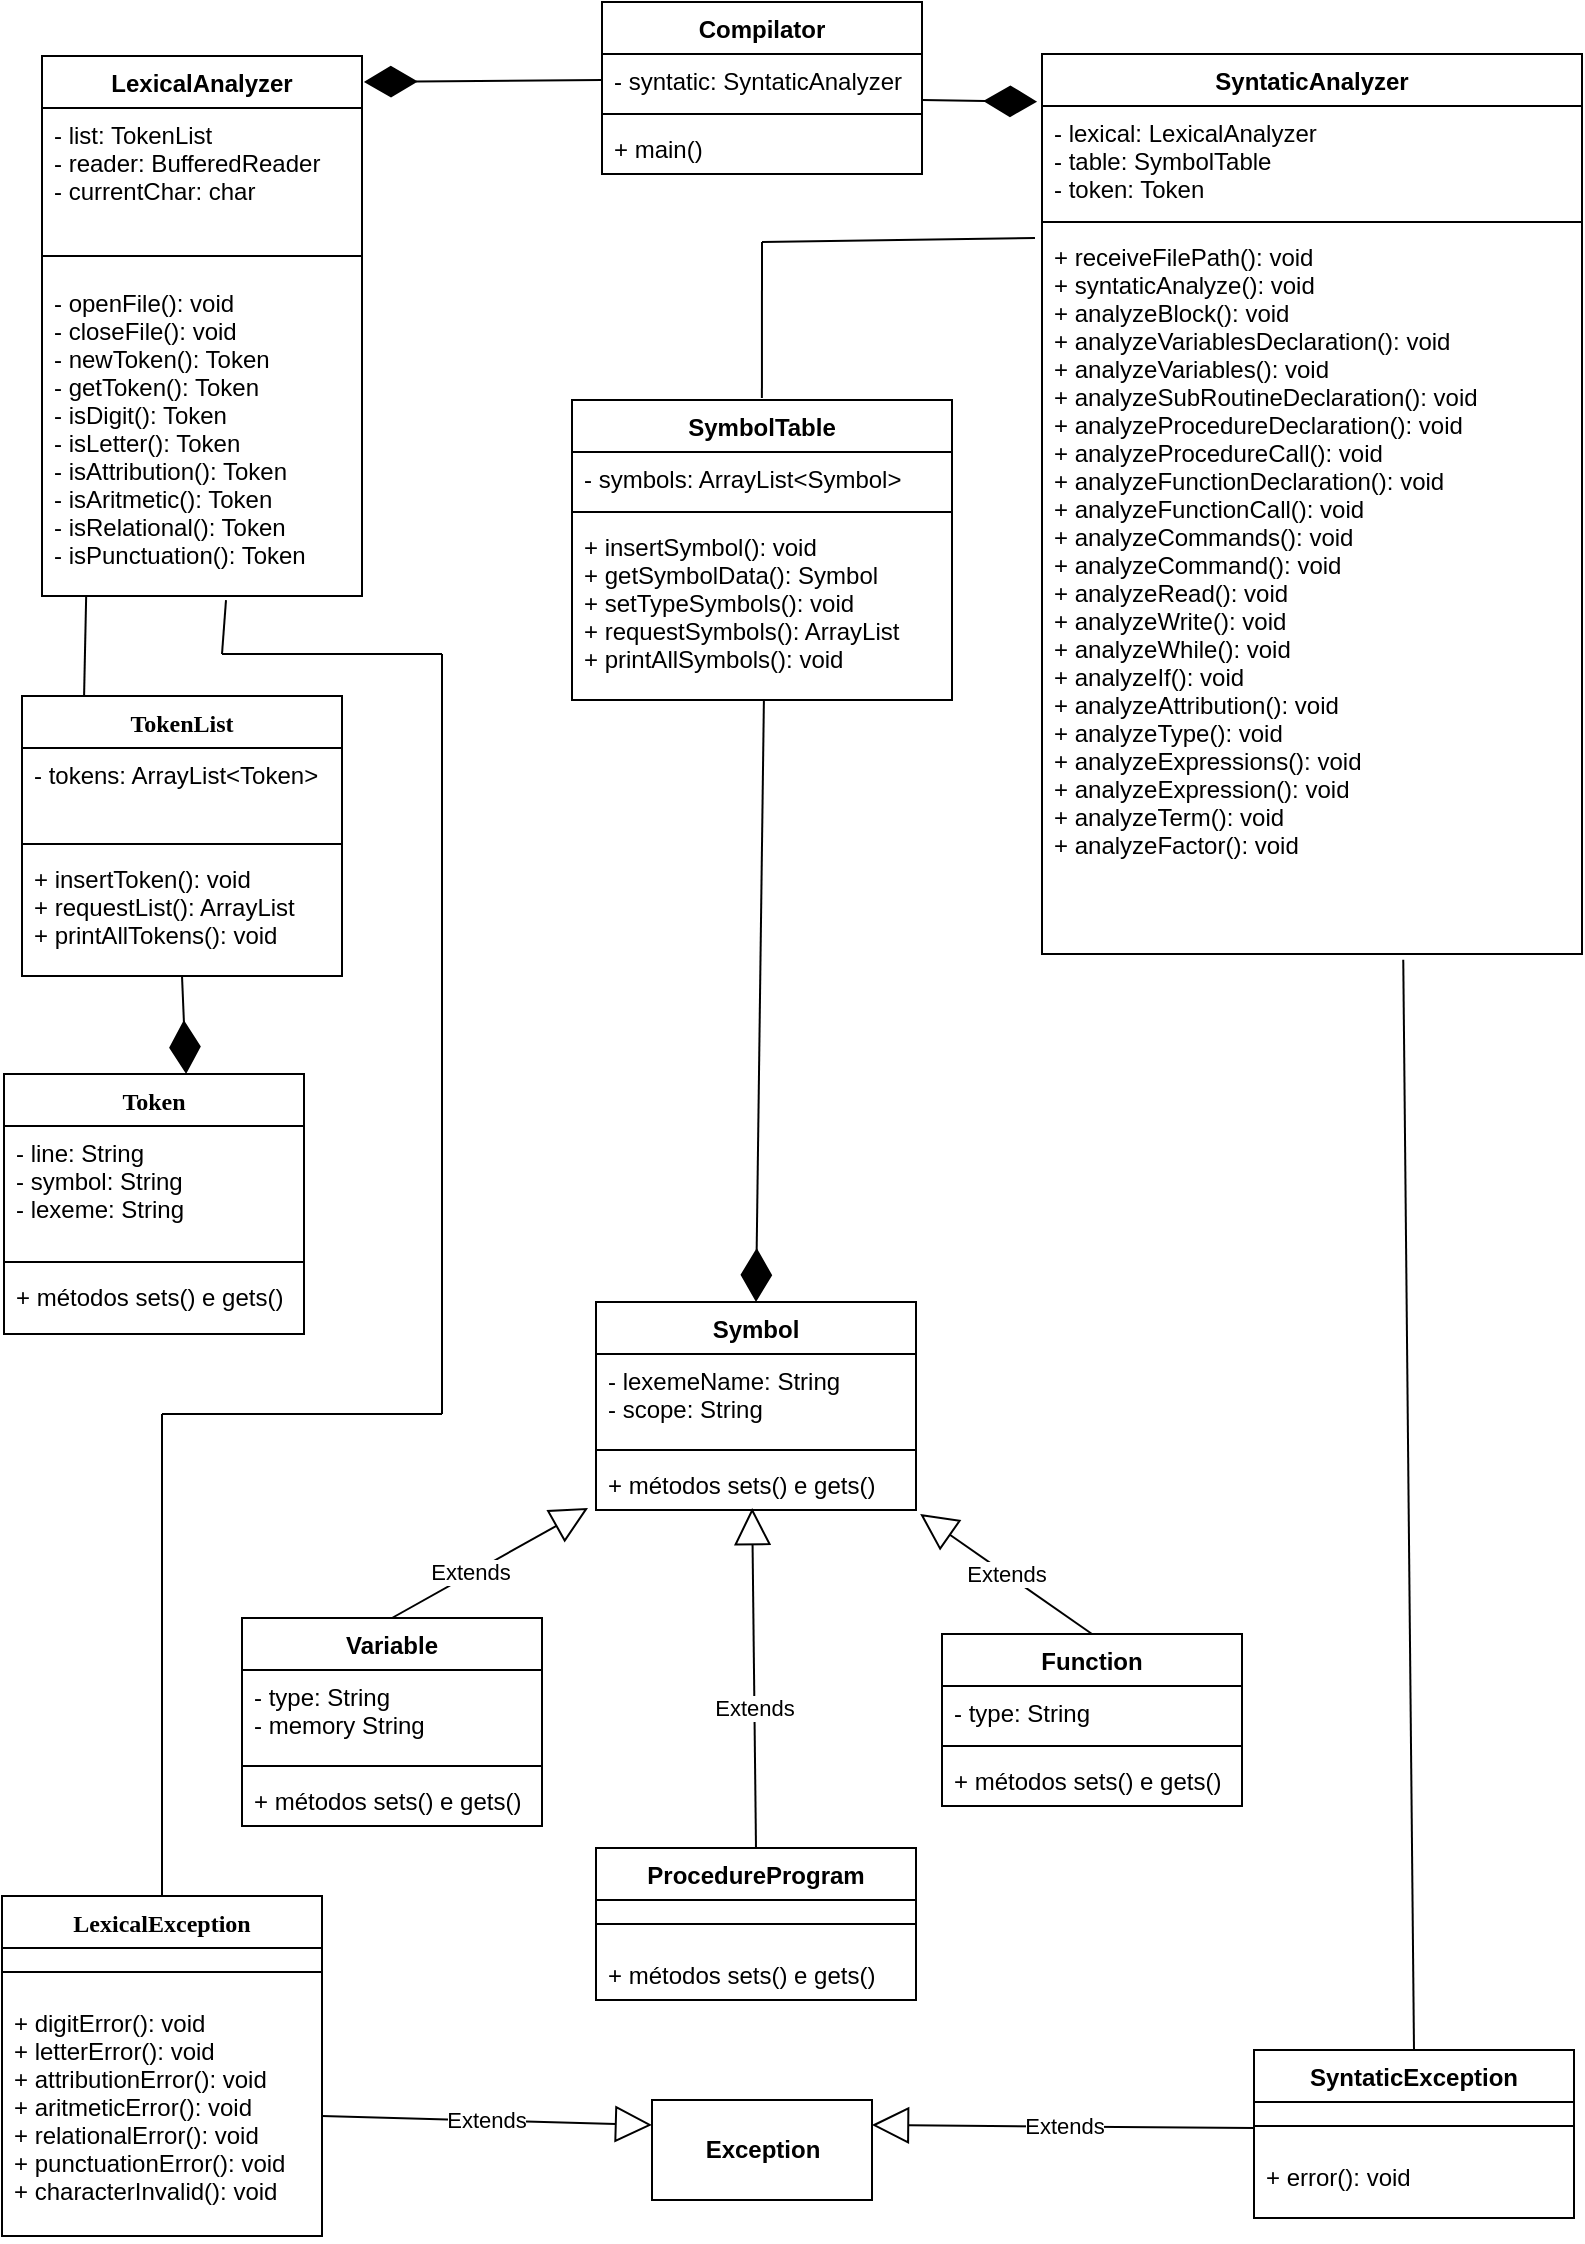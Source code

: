 <mxfile version="12.0.3" type="google" pages="1"><diagram id="2TDwrt6tPFfbkVCvWJ1h" name="Page-1"><mxGraphModel dx="1408" dy="780" grid="1" gridSize="10" guides="1" tooltips="1" connect="1" arrows="1" fold="1" page="1" pageScale="1" pageWidth="827" pageHeight="1169" math="0" shadow="0"><root><mxCell id="0"/><mxCell id="1" parent="0"/><mxCell id="0FzWUgutlJiLsOhfy9-G-1" value="Compilator" style="swimlane;fontStyle=1;align=center;verticalAlign=top;childLayout=stackLayout;horizontal=1;startSize=26;horizontalStack=0;resizeParent=1;resizeParentMax=0;resizeLast=0;collapsible=1;marginBottom=0;" parent="1" vertex="1"><mxGeometry x="320" y="20" width="160" height="86" as="geometry"/></mxCell><mxCell id="0FzWUgutlJiLsOhfy9-G-2" value="- syntatic: SyntaticAnalyzer" style="text;strokeColor=none;fillColor=none;align=left;verticalAlign=top;spacingLeft=4;spacingRight=4;overflow=hidden;rotatable=0;points=[[0,0.5],[1,0.5]];portConstraint=eastwest;" parent="0FzWUgutlJiLsOhfy9-G-1" vertex="1"><mxGeometry y="26" width="160" height="26" as="geometry"/></mxCell><mxCell id="0FzWUgutlJiLsOhfy9-G-3" value="" style="line;strokeWidth=1;fillColor=none;align=left;verticalAlign=middle;spacingTop=-1;spacingLeft=3;spacingRight=3;rotatable=0;labelPosition=right;points=[];portConstraint=eastwest;" parent="0FzWUgutlJiLsOhfy9-G-1" vertex="1"><mxGeometry y="52" width="160" height="8" as="geometry"/></mxCell><mxCell id="0FzWUgutlJiLsOhfy9-G-4" value="+ main()" style="text;strokeColor=none;fillColor=none;align=left;verticalAlign=top;spacingLeft=4;spacingRight=4;overflow=hidden;rotatable=0;points=[[0,0.5],[1,0.5]];portConstraint=eastwest;" parent="0FzWUgutlJiLsOhfy9-G-1" vertex="1"><mxGeometry y="60" width="160" height="26" as="geometry"/></mxCell><mxCell id="0FzWUgutlJiLsOhfy9-G-6" value="SyntaticAnalyzer" style="swimlane;fontStyle=1;align=center;verticalAlign=top;childLayout=stackLayout;horizontal=1;startSize=26;horizontalStack=0;resizeParent=1;resizeParentMax=0;resizeLast=0;collapsible=1;marginBottom=0;" parent="1" vertex="1"><mxGeometry x="540" y="46" width="270" height="450" as="geometry"/></mxCell><mxCell id="0FzWUgutlJiLsOhfy9-G-7" value="- lexical: LexicalAnalyzer&#10;- table: SymbolTable&#10;- token: Token&#10;" style="text;strokeColor=none;fillColor=none;align=left;verticalAlign=top;spacingLeft=4;spacingRight=4;overflow=hidden;rotatable=0;points=[[0,0.5],[1,0.5]];portConstraint=eastwest;" parent="0FzWUgutlJiLsOhfy9-G-6" vertex="1"><mxGeometry y="26" width="270" height="54" as="geometry"/></mxCell><mxCell id="0FzWUgutlJiLsOhfy9-G-8" value="" style="line;strokeWidth=1;fillColor=none;align=left;verticalAlign=middle;spacingTop=-1;spacingLeft=3;spacingRight=3;rotatable=0;labelPosition=right;points=[];portConstraint=eastwest;" parent="0FzWUgutlJiLsOhfy9-G-6" vertex="1"><mxGeometry y="80" width="270" height="8" as="geometry"/></mxCell><mxCell id="0FzWUgutlJiLsOhfy9-G-9" value="+ receiveFilePath(): void&#10;+ syntaticAnalyze(): void&#10;+ analyzeBlock(): void&#10;+ analyzeVariablesDeclaration(): void&#10;+ analyzeVariables(): void&#10;+ analyzeSubRoutineDeclaration(): void&#10;+ analyzeProcedureDeclaration(): void&#10;+ analyzeProcedureCall(): void&#10;+ analyzeFunctionDeclaration(): void &#10;+ analyzeFunctionCall(): void &#10;+ analyzeCommands(): void&#10;+ analyzeCommand(): void&#10;+ analyzeRead(): void&#10;+ analyzeWrite(): void&#10;+ analyzeWhile(): void&#10;+ analyzeIf(): void&#10;+ analyzeAttribution(): void&#10;+ analyzeType(): void&#10;+ analyzeExpressions(): void&#10;+ analyzeExpression(): void&#10;+ analyzeTerm(): void&#10;+ analyzeFactor(): void&#10;" style="text;strokeColor=none;fillColor=none;align=left;verticalAlign=top;spacingLeft=4;spacingRight=4;overflow=hidden;rotatable=0;points=[[0,0.5],[1,0.5]];portConstraint=eastwest;" parent="0FzWUgutlJiLsOhfy9-G-6" vertex="1"><mxGeometry y="88" width="270" height="362" as="geometry"/></mxCell><mxCell id="0FzWUgutlJiLsOhfy9-G-10" value="" style="endArrow=diamondThin;endFill=1;endSize=24;html=1;exitX=0;exitY=0.5;exitDx=0;exitDy=0;entryX=1.006;entryY=0.048;entryDx=0;entryDy=0;entryPerimeter=0;" parent="1" source="0FzWUgutlJiLsOhfy9-G-2" target="0FzWUgutlJiLsOhfy9-G-11" edge="1"><mxGeometry width="160" relative="1" as="geometry"><mxPoint x="20" y="66" as="sourcePoint"/><mxPoint x="180" y="66" as="targetPoint"/></mxGeometry></mxCell><mxCell id="0FzWUgutlJiLsOhfy9-G-11" value="LexicalAnalyzer" style="swimlane;fontStyle=1;align=center;verticalAlign=top;childLayout=stackLayout;horizontal=1;startSize=26;horizontalStack=0;resizeParent=1;resizeParentMax=0;resizeLast=0;collapsible=1;marginBottom=0;" parent="1" vertex="1"><mxGeometry x="40" y="47" width="160" height="270" as="geometry"/></mxCell><mxCell id="0FzWUgutlJiLsOhfy9-G-12" value="- list: TokenList&#10;- reader: BufferedReader&#10;- currentChar: char" style="text;strokeColor=none;fillColor=none;align=left;verticalAlign=top;spacingLeft=4;spacingRight=4;overflow=hidden;rotatable=0;points=[[0,0.5],[1,0.5]];portConstraint=eastwest;" parent="0FzWUgutlJiLsOhfy9-G-11" vertex="1"><mxGeometry y="26" width="160" height="64" as="geometry"/></mxCell><mxCell id="0FzWUgutlJiLsOhfy9-G-13" value="" style="line;strokeWidth=1;fillColor=none;align=left;verticalAlign=middle;spacingTop=-1;spacingLeft=3;spacingRight=3;rotatable=0;labelPosition=right;points=[];portConstraint=eastwest;" parent="0FzWUgutlJiLsOhfy9-G-11" vertex="1"><mxGeometry y="90" width="160" height="20" as="geometry"/></mxCell><mxCell id="0FzWUgutlJiLsOhfy9-G-14" value="- openFile(): void&#10;- closeFile(): void&#10;- newToken(): Token&#10;- getToken(): Token&#10;- isDigit(): Token&#10;- isLetter(): Token&#10;- isAttribution(): Token&#10;- isAritmetic(): Token&#10;- isRelational(): Token&#10;- isPunctuation(): Token" style="text;strokeColor=none;fillColor=none;align=left;verticalAlign=top;spacingLeft=4;spacingRight=4;overflow=hidden;rotatable=0;points=[[0,0.5],[1,0.5]];portConstraint=eastwest;" parent="0FzWUgutlJiLsOhfy9-G-11" vertex="1"><mxGeometry y="110" width="160" height="160" as="geometry"/></mxCell><mxCell id="0FzWUgutlJiLsOhfy9-G-15" value="TokenList" style="swimlane;fontStyle=1;align=center;verticalAlign=top;childLayout=stackLayout;horizontal=1;startSize=26;horizontalStack=0;resizeParent=1;resizeParentMax=0;resizeLast=0;collapsible=1;marginBottom=0;fontFamily=Verdana;" parent="1" vertex="1"><mxGeometry x="30" y="367" width="160" height="140" as="geometry"/></mxCell><mxCell id="0FzWUgutlJiLsOhfy9-G-16" value="- tokens: ArrayList&lt;Token&gt;" style="text;strokeColor=none;fillColor=none;align=left;verticalAlign=top;spacingLeft=4;spacingRight=4;overflow=hidden;rotatable=0;points=[[0,0.5],[1,0.5]];portConstraint=eastwest;" parent="0FzWUgutlJiLsOhfy9-G-15" vertex="1"><mxGeometry y="26" width="160" height="44" as="geometry"/></mxCell><mxCell id="0FzWUgutlJiLsOhfy9-G-17" value="" style="line;strokeWidth=1;fillColor=none;align=left;verticalAlign=middle;spacingTop=-1;spacingLeft=3;spacingRight=3;rotatable=0;labelPosition=right;points=[];portConstraint=eastwest;" parent="0FzWUgutlJiLsOhfy9-G-15" vertex="1"><mxGeometry y="70" width="160" height="8" as="geometry"/></mxCell><mxCell id="0FzWUgutlJiLsOhfy9-G-18" value="+ insertToken(): void&#10;+ requestList(): ArrayList&#10;+ printAllTokens(): void" style="text;strokeColor=none;fillColor=none;align=left;verticalAlign=top;spacingLeft=4;spacingRight=4;overflow=hidden;rotatable=0;points=[[0,0.5],[1,0.5]];portConstraint=eastwest;" parent="0FzWUgutlJiLsOhfy9-G-15" vertex="1"><mxGeometry y="78" width="160" height="62" as="geometry"/></mxCell><mxCell id="0FzWUgutlJiLsOhfy9-G-19" value="" style="endArrow=none;html=1;exitX=0.194;exitY=0;exitDx=0;exitDy=0;entryX=0.138;entryY=1;entryDx=0;entryDy=0;entryPerimeter=0;exitPerimeter=0;" parent="1" source="0FzWUgutlJiLsOhfy9-G-15" target="0FzWUgutlJiLsOhfy9-G-14" edge="1"><mxGeometry width="50" height="50" relative="1" as="geometry"><mxPoint x="330" y="476" as="sourcePoint"/><mxPoint x="380" y="426" as="targetPoint"/></mxGeometry></mxCell><mxCell id="0FzWUgutlJiLsOhfy9-G-20" value="LexicalException" style="swimlane;fontStyle=1;align=center;verticalAlign=top;childLayout=stackLayout;horizontal=1;startSize=26;horizontalStack=0;resizeParent=1;resizeParentMax=0;resizeLast=0;collapsible=1;marginBottom=0;fontFamily=Verdana;" parent="1" vertex="1"><mxGeometry x="20" y="967" width="160" height="170" as="geometry"/></mxCell><mxCell id="0FzWUgutlJiLsOhfy9-G-21" value="" style="line;strokeWidth=1;fillColor=none;align=left;verticalAlign=middle;spacingTop=-1;spacingLeft=3;spacingRight=3;rotatable=0;labelPosition=right;points=[];portConstraint=eastwest;" parent="0FzWUgutlJiLsOhfy9-G-20" vertex="1"><mxGeometry y="26" width="160" height="24" as="geometry"/></mxCell><mxCell id="0FzWUgutlJiLsOhfy9-G-22" value="+ digitError(): void&#10;+ letterError(): void&#10;+ attributionError(): void&#10;+ aritmeticError(): void&#10;+ relationalError(): void&#10;+ punctuationError(): void&#10;+ characterInvalid(): void" style="text;strokeColor=none;fillColor=none;align=left;verticalAlign=top;spacingLeft=4;spacingRight=4;overflow=hidden;rotatable=0;points=[[0,0.5],[1,0.5]];portConstraint=eastwest;" parent="0FzWUgutlJiLsOhfy9-G-20" vertex="1"><mxGeometry y="50" width="160" height="120" as="geometry"/></mxCell><mxCell id="0FzWUgutlJiLsOhfy9-G-23" value="Token" style="swimlane;fontStyle=1;align=center;verticalAlign=top;childLayout=stackLayout;horizontal=1;startSize=26;horizontalStack=0;resizeParent=1;resizeParentMax=0;resizeLast=0;collapsible=1;marginBottom=0;fontFamily=Verdana;" parent="1" vertex="1"><mxGeometry x="21" y="556" width="150" height="130" as="geometry"/></mxCell><mxCell id="0FzWUgutlJiLsOhfy9-G-24" value="- line: String&#10;- symbol: String&#10;- lexeme: String" style="text;strokeColor=none;fillColor=none;align=left;verticalAlign=top;spacingLeft=4;spacingRight=4;overflow=hidden;rotatable=0;points=[[0,0.5],[1,0.5]];portConstraint=eastwest;" parent="0FzWUgutlJiLsOhfy9-G-23" vertex="1"><mxGeometry y="26" width="150" height="64" as="geometry"/></mxCell><mxCell id="0FzWUgutlJiLsOhfy9-G-25" value="" style="line;strokeWidth=1;fillColor=none;align=left;verticalAlign=middle;spacingTop=-1;spacingLeft=3;spacingRight=3;rotatable=0;labelPosition=right;points=[];portConstraint=eastwest;" parent="0FzWUgutlJiLsOhfy9-G-23" vertex="1"><mxGeometry y="90" width="150" height="8" as="geometry"/></mxCell><mxCell id="0FzWUgutlJiLsOhfy9-G-26" value="+ métodos sets() e gets()" style="text;strokeColor=none;fillColor=none;align=left;verticalAlign=top;spacingLeft=4;spacingRight=4;overflow=hidden;rotatable=0;points=[[0,0.5],[1,0.5]];portConstraint=eastwest;" parent="0FzWUgutlJiLsOhfy9-G-23" vertex="1"><mxGeometry y="98" width="150" height="32" as="geometry"/></mxCell><mxCell id="0FzWUgutlJiLsOhfy9-G-27" value="" style="endArrow=diamondThin;endFill=1;endSize=24;html=1;exitX=0.5;exitY=1;exitDx=0;exitDy=0;exitPerimeter=0;entryX=0.607;entryY=0;entryDx=0;entryDy=0;entryPerimeter=0;" parent="1" source="0FzWUgutlJiLsOhfy9-G-18" target="0FzWUgutlJiLsOhfy9-G-23" edge="1"><mxGeometry width="160" relative="1" as="geometry"><mxPoint x="-250" y="656" as="sourcePoint"/><mxPoint x="-90" y="656" as="targetPoint"/></mxGeometry></mxCell><mxCell id="0FzWUgutlJiLsOhfy9-G-28" value="SymbolTable" style="swimlane;fontStyle=1;align=center;verticalAlign=top;childLayout=stackLayout;horizontal=1;startSize=26;horizontalStack=0;resizeParent=1;resizeParentMax=0;resizeLast=0;collapsible=1;marginBottom=0;" parent="1" vertex="1"><mxGeometry x="305" y="219" width="190" height="150" as="geometry"/></mxCell><mxCell id="0FzWUgutlJiLsOhfy9-G-29" value="- symbols: ArrayList&lt;Symbol&gt;" style="text;strokeColor=none;fillColor=none;align=left;verticalAlign=top;spacingLeft=4;spacingRight=4;overflow=hidden;rotatable=0;points=[[0,0.5],[1,0.5]];portConstraint=eastwest;" parent="0FzWUgutlJiLsOhfy9-G-28" vertex="1"><mxGeometry y="26" width="190" height="26" as="geometry"/></mxCell><mxCell id="0FzWUgutlJiLsOhfy9-G-30" value="" style="line;strokeWidth=1;fillColor=none;align=left;verticalAlign=middle;spacingTop=-1;spacingLeft=3;spacingRight=3;rotatable=0;labelPosition=right;points=[];portConstraint=eastwest;" parent="0FzWUgutlJiLsOhfy9-G-28" vertex="1"><mxGeometry y="52" width="190" height="8" as="geometry"/></mxCell><mxCell id="0FzWUgutlJiLsOhfy9-G-31" value="+ insertSymbol(): void&#10;+ getSymbolData(): Symbol&#10;+ setTypeSymbols(): void&#10;+ requestSymbols(): ArrayList&#10;+ printAllSymbols(): void" style="text;strokeColor=none;fillColor=none;align=left;verticalAlign=top;spacingLeft=4;spacingRight=4;overflow=hidden;rotatable=0;points=[[0,0.5],[1,0.5]];portConstraint=eastwest;" parent="0FzWUgutlJiLsOhfy9-G-28" vertex="1"><mxGeometry y="60" width="190" height="90" as="geometry"/></mxCell><mxCell id="0FzWUgutlJiLsOhfy9-G-32" value="Symbol" style="swimlane;fontStyle=1;align=center;verticalAlign=top;childLayout=stackLayout;horizontal=1;startSize=26;horizontalStack=0;resizeParent=1;resizeParentMax=0;resizeLast=0;collapsible=1;marginBottom=0;" parent="1" vertex="1"><mxGeometry x="317" y="670" width="160" height="104" as="geometry"/></mxCell><mxCell id="0FzWUgutlJiLsOhfy9-G-33" value="- lexemeName: String&#10;- scope: String" style="text;strokeColor=none;fillColor=none;align=left;verticalAlign=top;spacingLeft=4;spacingRight=4;overflow=hidden;rotatable=0;points=[[0,0.5],[1,0.5]];portConstraint=eastwest;" parent="0FzWUgutlJiLsOhfy9-G-32" vertex="1"><mxGeometry y="26" width="160" height="44" as="geometry"/></mxCell><mxCell id="0FzWUgutlJiLsOhfy9-G-34" value="" style="line;strokeWidth=1;fillColor=none;align=left;verticalAlign=middle;spacingTop=-1;spacingLeft=3;spacingRight=3;rotatable=0;labelPosition=right;points=[];portConstraint=eastwest;" parent="0FzWUgutlJiLsOhfy9-G-32" vertex="1"><mxGeometry y="70" width="160" height="8" as="geometry"/></mxCell><mxCell id="0FzWUgutlJiLsOhfy9-G-35" value="+ métodos sets() e gets()" style="text;strokeColor=none;fillColor=none;align=left;verticalAlign=top;spacingLeft=4;spacingRight=4;overflow=hidden;rotatable=0;points=[[0,0.5],[1,0.5]];portConstraint=eastwest;" parent="0FzWUgutlJiLsOhfy9-G-32" vertex="1"><mxGeometry y="78" width="160" height="26" as="geometry"/></mxCell><mxCell id="0FzWUgutlJiLsOhfy9-G-36" value="" style="endArrow=diamondThin;endFill=1;endSize=24;html=1;exitX=0.505;exitY=1;exitDx=0;exitDy=0;exitPerimeter=0;entryX=0.5;entryY=0;entryDx=0;entryDy=0;" parent="1" source="0FzWUgutlJiLsOhfy9-G-31" target="0FzWUgutlJiLsOhfy9-G-32" edge="1"><mxGeometry width="160" relative="1" as="geometry"><mxPoint x="190" y="786" as="sourcePoint"/><mxPoint x="350" y="786" as="targetPoint"/></mxGeometry></mxCell><mxCell id="0FzWUgutlJiLsOhfy9-G-37" value="Variable" style="swimlane;fontStyle=1;align=center;verticalAlign=top;childLayout=stackLayout;horizontal=1;startSize=26;horizontalStack=0;resizeParent=1;resizeParentMax=0;resizeLast=0;collapsible=1;marginBottom=0;" parent="1" vertex="1"><mxGeometry x="140" y="828" width="150" height="104" as="geometry"/></mxCell><mxCell id="0FzWUgutlJiLsOhfy9-G-38" value="- type: String&#10;- memory String" style="text;strokeColor=none;fillColor=none;align=left;verticalAlign=top;spacingLeft=4;spacingRight=4;overflow=hidden;rotatable=0;points=[[0,0.5],[1,0.5]];portConstraint=eastwest;" parent="0FzWUgutlJiLsOhfy9-G-37" vertex="1"><mxGeometry y="26" width="150" height="44" as="geometry"/></mxCell><mxCell id="0FzWUgutlJiLsOhfy9-G-39" value="" style="line;strokeWidth=1;fillColor=none;align=left;verticalAlign=middle;spacingTop=-1;spacingLeft=3;spacingRight=3;rotatable=0;labelPosition=right;points=[];portConstraint=eastwest;" parent="0FzWUgutlJiLsOhfy9-G-37" vertex="1"><mxGeometry y="70" width="150" height="8" as="geometry"/></mxCell><mxCell id="0FzWUgutlJiLsOhfy9-G-40" value="+ métodos sets() e gets()" style="text;strokeColor=none;fillColor=none;align=left;verticalAlign=top;spacingLeft=4;spacingRight=4;overflow=hidden;rotatable=0;points=[[0,0.5],[1,0.5]];portConstraint=eastwest;" parent="0FzWUgutlJiLsOhfy9-G-37" vertex="1"><mxGeometry y="78" width="150" height="26" as="geometry"/></mxCell><mxCell id="0FzWUgutlJiLsOhfy9-G-41" value="Extends" style="endArrow=block;endSize=16;endFill=0;html=1;exitX=0.5;exitY=0;exitDx=0;exitDy=0;entryX=-0.025;entryY=0.962;entryDx=0;entryDy=0;entryPerimeter=0;" parent="1" source="0FzWUgutlJiLsOhfy9-G-37" target="0FzWUgutlJiLsOhfy9-G-35" edge="1"><mxGeometry x="-0.212" y="1" width="160" relative="1" as="geometry"><mxPoint x="510" y="996" as="sourcePoint"/><mxPoint x="670" y="996" as="targetPoint"/><mxPoint x="1" as="offset"/></mxGeometry></mxCell><mxCell id="0FzWUgutlJiLsOhfy9-G-42" value="Extends" style="endArrow=block;endSize=16;endFill=0;html=1;exitX=0.5;exitY=0;exitDx=0;exitDy=0;entryX=0.488;entryY=0.962;entryDx=0;entryDy=0;entryPerimeter=0;" parent="1" source="0FzWUgutlJiLsOhfy9-G-48" target="0FzWUgutlJiLsOhfy9-G-35" edge="1"><mxGeometry x="-0.17" width="160" relative="1" as="geometry"><mxPoint x="410" y="960" as="sourcePoint"/><mxPoint x="770" y="906" as="targetPoint"/><mxPoint as="offset"/></mxGeometry></mxCell><mxCell id="0FzWUgutlJiLsOhfy9-G-43" value="Function" style="swimlane;fontStyle=1;align=center;verticalAlign=top;childLayout=stackLayout;horizontal=1;startSize=26;horizontalStack=0;resizeParent=1;resizeParentMax=0;resizeLast=0;collapsible=1;marginBottom=0;" parent="1" vertex="1"><mxGeometry x="490" y="836" width="150" height="86" as="geometry"/></mxCell><mxCell id="0FzWUgutlJiLsOhfy9-G-44" value="- type: String" style="text;strokeColor=none;fillColor=none;align=left;verticalAlign=top;spacingLeft=4;spacingRight=4;overflow=hidden;rotatable=0;points=[[0,0.5],[1,0.5]];portConstraint=eastwest;" parent="0FzWUgutlJiLsOhfy9-G-43" vertex="1"><mxGeometry y="26" width="150" height="26" as="geometry"/></mxCell><mxCell id="0FzWUgutlJiLsOhfy9-G-45" value="" style="line;strokeWidth=1;fillColor=none;align=left;verticalAlign=middle;spacingTop=-1;spacingLeft=3;spacingRight=3;rotatable=0;labelPosition=right;points=[];portConstraint=eastwest;" parent="0FzWUgutlJiLsOhfy9-G-43" vertex="1"><mxGeometry y="52" width="150" height="8" as="geometry"/></mxCell><mxCell id="0FzWUgutlJiLsOhfy9-G-46" value="+ métodos sets() e gets()" style="text;strokeColor=none;fillColor=none;align=left;verticalAlign=top;spacingLeft=4;spacingRight=4;overflow=hidden;rotatable=0;points=[[0,0.5],[1,0.5]];portConstraint=eastwest;" parent="0FzWUgutlJiLsOhfy9-G-43" vertex="1"><mxGeometry y="60" width="150" height="26" as="geometry"/></mxCell><mxCell id="0FzWUgutlJiLsOhfy9-G-47" value="Extends" style="endArrow=block;endSize=16;endFill=0;html=1;exitX=0.5;exitY=0;exitDx=0;exitDy=0;entryX=1.013;entryY=1.077;entryDx=0;entryDy=0;entryPerimeter=0;" parent="1" source="0FzWUgutlJiLsOhfy9-G-43" target="0FzWUgutlJiLsOhfy9-G-35" edge="1"><mxGeometry width="160" relative="1" as="geometry"><mxPoint x="710" y="876" as="sourcePoint"/><mxPoint x="870" y="876" as="targetPoint"/></mxGeometry></mxCell><mxCell id="0FzWUgutlJiLsOhfy9-G-48" value="ProcedureProgram" style="swimlane;fontStyle=1;align=center;verticalAlign=top;childLayout=stackLayout;horizontal=1;startSize=26;horizontalStack=0;resizeParent=1;resizeParentMax=0;resizeLast=0;collapsible=1;marginBottom=0;" parent="1" vertex="1"><mxGeometry x="317" y="943" width="160" height="76" as="geometry"/></mxCell><mxCell id="0FzWUgutlJiLsOhfy9-G-49" value="" style="line;strokeWidth=1;fillColor=none;align=left;verticalAlign=middle;spacingTop=-1;spacingLeft=3;spacingRight=3;rotatable=0;labelPosition=right;points=[];portConstraint=eastwest;" parent="0FzWUgutlJiLsOhfy9-G-48" vertex="1"><mxGeometry y="26" width="160" height="24" as="geometry"/></mxCell><mxCell id="0FzWUgutlJiLsOhfy9-G-50" value="+ métodos sets() e gets()" style="text;strokeColor=none;fillColor=none;align=left;verticalAlign=top;spacingLeft=4;spacingRight=4;overflow=hidden;rotatable=0;points=[[0,0.5],[1,0.5]];portConstraint=eastwest;" parent="0FzWUgutlJiLsOhfy9-G-48" vertex="1"><mxGeometry y="50" width="160" height="26" as="geometry"/></mxCell><mxCell id="0FzWUgutlJiLsOhfy9-G-51" value="" style="endArrow=none;html=1;exitX=0.5;exitY=0;exitDx=0;exitDy=0;" parent="1" source="0FzWUgutlJiLsOhfy9-G-20" edge="1"><mxGeometry width="50" height="50" relative="1" as="geometry"><mxPoint x="30" y="916" as="sourcePoint"/><mxPoint x="100" y="726" as="targetPoint"/></mxGeometry></mxCell><mxCell id="0FzWUgutlJiLsOhfy9-G-52" value="" style="endArrow=none;html=1;" parent="1" edge="1"><mxGeometry width="50" height="50" relative="1" as="geometry"><mxPoint x="100" y="726" as="sourcePoint"/><mxPoint x="240" y="726" as="targetPoint"/></mxGeometry></mxCell><mxCell id="0FzWUgutlJiLsOhfy9-G-53" value="" style="endArrow=none;html=1;" parent="1" edge="1"><mxGeometry width="50" height="50" relative="1" as="geometry"><mxPoint x="240" y="726" as="sourcePoint"/><mxPoint x="240" y="346" as="targetPoint"/></mxGeometry></mxCell><mxCell id="0FzWUgutlJiLsOhfy9-G-54" value="" style="endArrow=none;html=1;" parent="1" edge="1"><mxGeometry width="50" height="50" relative="1" as="geometry"><mxPoint x="240" y="346" as="sourcePoint"/><mxPoint x="130" y="346" as="targetPoint"/></mxGeometry></mxCell><mxCell id="0FzWUgutlJiLsOhfy9-G-55" value="" style="endArrow=none;html=1;entryX=0.575;entryY=1.013;entryDx=0;entryDy=0;entryPerimeter=0;" parent="1" target="0FzWUgutlJiLsOhfy9-G-14" edge="1"><mxGeometry width="50" height="50" relative="1" as="geometry"><mxPoint x="130" y="346" as="sourcePoint"/><mxPoint x="-210" y="426" as="targetPoint"/></mxGeometry></mxCell><mxCell id="0FzWUgutlJiLsOhfy9-G-56" value="SyntaticException" style="swimlane;fontStyle=1;align=center;verticalAlign=top;childLayout=stackLayout;horizontal=1;startSize=26;horizontalStack=0;resizeParent=1;resizeParentMax=0;resizeLast=0;collapsible=1;marginBottom=0;" parent="1" vertex="1"><mxGeometry x="646" y="1044" width="160" height="84" as="geometry"/></mxCell><mxCell id="0FzWUgutlJiLsOhfy9-G-58" value="" style="line;strokeWidth=1;fillColor=none;align=left;verticalAlign=middle;spacingTop=-1;spacingLeft=3;spacingRight=3;rotatable=0;labelPosition=right;points=[];portConstraint=eastwest;" parent="0FzWUgutlJiLsOhfy9-G-56" vertex="1"><mxGeometry y="26" width="160" height="24" as="geometry"/></mxCell><mxCell id="0FzWUgutlJiLsOhfy9-G-59" value="+ error(): void" style="text;strokeColor=none;fillColor=none;align=left;verticalAlign=top;spacingLeft=4;spacingRight=4;overflow=hidden;rotatable=0;points=[[0,0.5],[1,0.5]];portConstraint=eastwest;" parent="0FzWUgutlJiLsOhfy9-G-56" vertex="1"><mxGeometry y="50" width="160" height="34" as="geometry"/></mxCell><mxCell id="0FzWUgutlJiLsOhfy9-G-60" value="&lt;b&gt;Exception&lt;/b&gt;" style="html=1;" parent="1" vertex="1"><mxGeometry x="345" y="1069" width="110" height="50" as="geometry"/></mxCell><mxCell id="0FzWUgutlJiLsOhfy9-G-61" value="Extends" style="endArrow=block;endSize=16;endFill=0;html=1;exitX=1;exitY=0.5;exitDx=0;exitDy=0;entryX=0;entryY=0.25;entryDx=0;entryDy=0;" parent="1" source="0FzWUgutlJiLsOhfy9-G-22" target="0FzWUgutlJiLsOhfy9-G-60" edge="1"><mxGeometry width="160" relative="1" as="geometry"><mxPoint x="210" y="1156" as="sourcePoint"/><mxPoint x="370" y="1156" as="targetPoint"/></mxGeometry></mxCell><mxCell id="0FzWUgutlJiLsOhfy9-G-62" value="Extends" style="endArrow=block;endSize=16;endFill=0;html=1;entryX=1;entryY=0.25;entryDx=0;entryDy=0;exitX=0;exitY=0.5;exitDx=0;exitDy=0;" parent="1" target="0FzWUgutlJiLsOhfy9-G-60" edge="1"><mxGeometry width="160" relative="1" as="geometry"><mxPoint x="646" y="1083" as="sourcePoint"/><mxPoint x="690" y="1166" as="targetPoint"/></mxGeometry></mxCell><mxCell id="bY2KCMjDCpmlRSPMAIw--2" value="" style="endArrow=none;html=1;exitX=0.5;exitY=0;exitDx=0;exitDy=0;entryX=0.669;entryY=1.008;entryDx=0;entryDy=0;entryPerimeter=0;" parent="1" source="0FzWUgutlJiLsOhfy9-G-56" target="0FzWUgutlJiLsOhfy9-G-9" edge="1"><mxGeometry width="50" height="50" relative="1" as="geometry"><mxPoint x="726" y="982" as="sourcePoint"/><mxPoint x="776" y="932" as="targetPoint"/></mxGeometry></mxCell><mxCell id="bY2KCMjDCpmlRSPMAIw--3" value="" style="endArrow=none;html=1;exitX=0.605;exitY=-0.007;exitDx=0;exitDy=0;exitPerimeter=0;" parent="1" edge="1"><mxGeometry width="50" height="50" relative="1" as="geometry"><mxPoint x="399.95" y="217.95" as="sourcePoint"/><mxPoint x="400" y="140" as="targetPoint"/></mxGeometry></mxCell><mxCell id="bY2KCMjDCpmlRSPMAIw--4" value="" style="endArrow=diamondThin;endFill=1;endSize=24;html=1;exitX=1;exitY=0.885;exitDx=0;exitDy=0;exitPerimeter=0;entryX=-0.009;entryY=0.053;entryDx=0;entryDy=0;entryPerimeter=0;" parent="1" source="0FzWUgutlJiLsOhfy9-G-2" target="0FzWUgutlJiLsOhfy9-G-6" edge="1"><mxGeometry width="160" relative="1" as="geometry"><mxPoint x="220" y="160" as="sourcePoint"/><mxPoint x="380" y="160" as="targetPoint"/></mxGeometry></mxCell><mxCell id="bY2KCMjDCpmlRSPMAIw--5" value="" style="endArrow=none;html=1;fontFamily=Georgia;entryX=-0.013;entryY=0.011;entryDx=0;entryDy=0;entryPerimeter=0;" parent="1" target="0FzWUgutlJiLsOhfy9-G-9" edge="1"><mxGeometry width="50" height="50" relative="1" as="geometry"><mxPoint x="400" y="140" as="sourcePoint"/><mxPoint x="-130" y="340" as="targetPoint"/></mxGeometry></mxCell></root></mxGraphModel></diagram></mxfile>